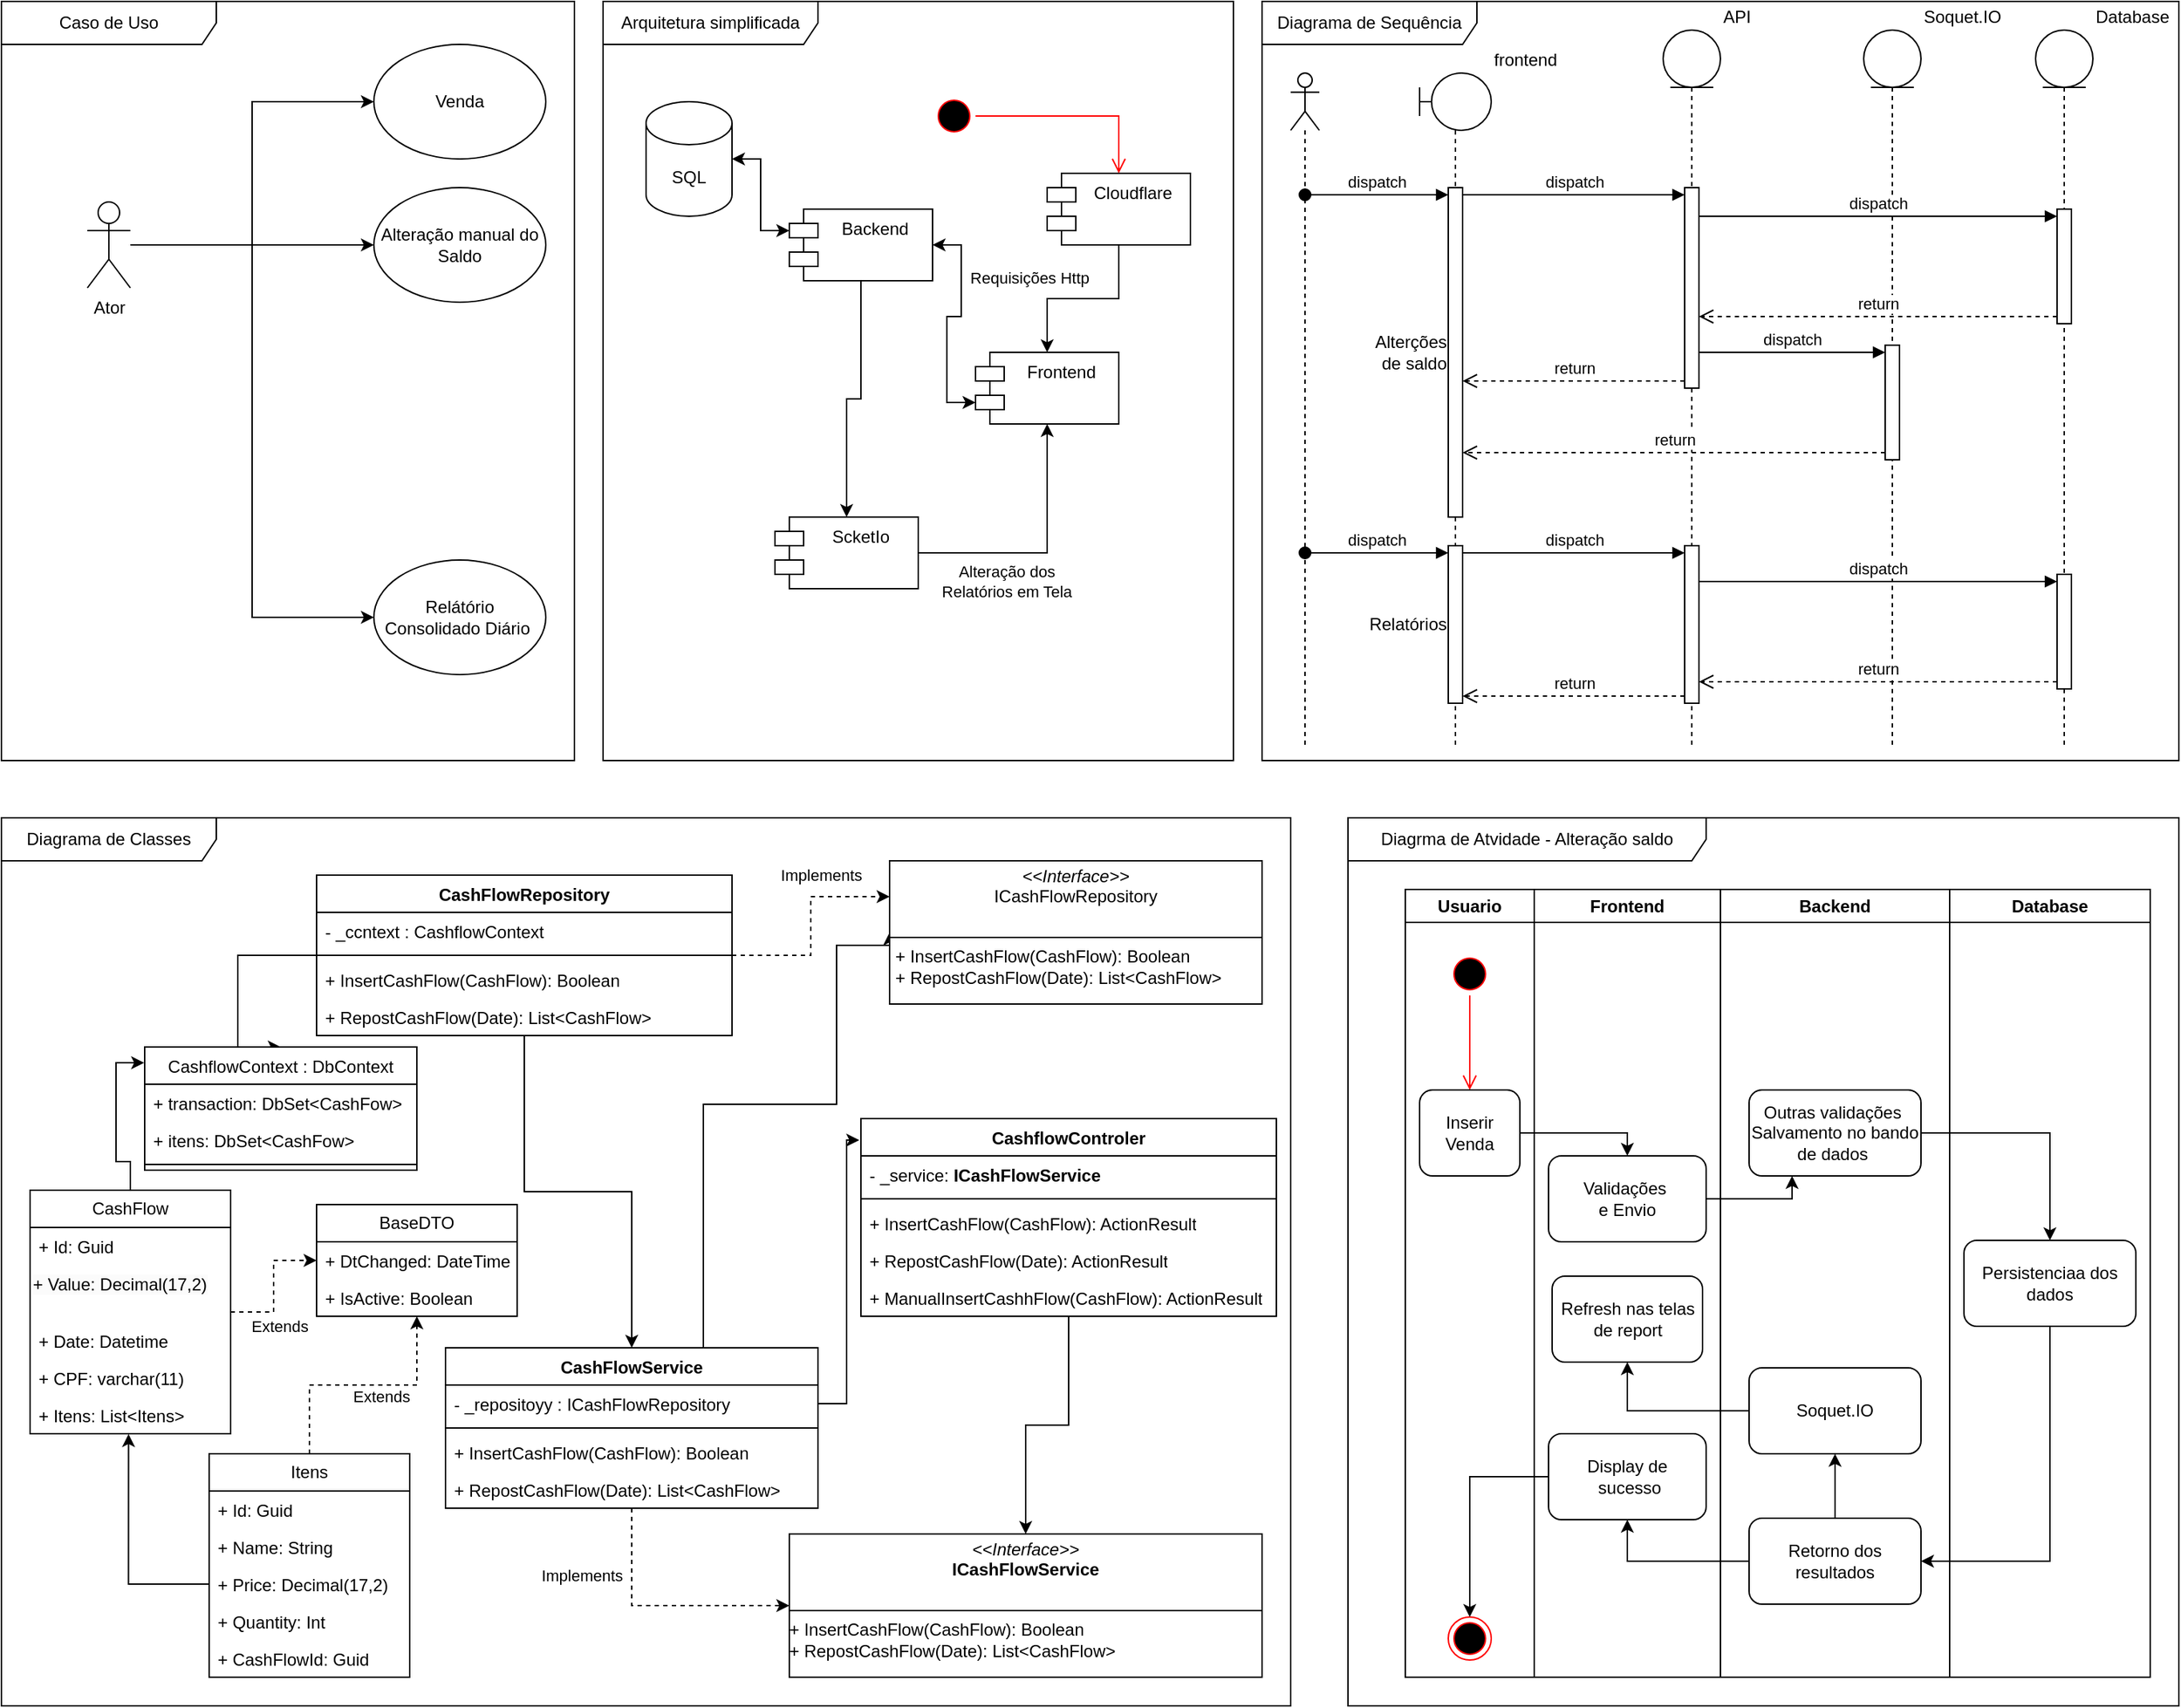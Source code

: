 <mxfile version="24.7.8">
  <diagram name="Page-1" id="I8B5Z14WjMtW6FUeoOw3">
    <mxGraphModel dx="1793" dy="965" grid="1" gridSize="10" guides="1" tooltips="1" connect="1" arrows="1" fold="1" page="1" pageScale="1" pageWidth="850" pageHeight="1100" math="0" shadow="0">
      <root>
        <mxCell id="0" />
        <mxCell id="1" parent="0" />
        <mxCell id="XoVqxzNiHWCVRk3dF-dY-1" value="Caso de Uso" style="shape=umlFrame;whiteSpace=wrap;html=1;pointerEvents=0;width=150;" parent="1" vertex="1">
          <mxGeometry x="40" y="60" width="400" height="530" as="geometry" />
        </mxCell>
        <mxCell id="XoVqxzNiHWCVRk3dF-dY-6" style="edgeStyle=orthogonalEdgeStyle;rounded=0;orthogonalLoop=1;jettySize=auto;html=1;entryX=0;entryY=0.5;entryDx=0;entryDy=0;" parent="1" source="XoVqxzNiHWCVRk3dF-dY-2" target="XoVqxzNiHWCVRk3dF-dY-3" edge="1">
          <mxGeometry relative="1" as="geometry" />
        </mxCell>
        <mxCell id="XoVqxzNiHWCVRk3dF-dY-7" style="edgeStyle=orthogonalEdgeStyle;rounded=0;orthogonalLoop=1;jettySize=auto;html=1;entryX=0;entryY=0.5;entryDx=0;entryDy=0;" parent="1" source="XoVqxzNiHWCVRk3dF-dY-2" target="XoVqxzNiHWCVRk3dF-dY-4" edge="1">
          <mxGeometry relative="1" as="geometry" />
        </mxCell>
        <mxCell id="XoVqxzNiHWCVRk3dF-dY-8" style="edgeStyle=orthogonalEdgeStyle;rounded=0;orthogonalLoop=1;jettySize=auto;html=1;entryX=0;entryY=0.5;entryDx=0;entryDy=0;" parent="1" source="XoVqxzNiHWCVRk3dF-dY-2" target="XoVqxzNiHWCVRk3dF-dY-5" edge="1">
          <mxGeometry relative="1" as="geometry" />
        </mxCell>
        <mxCell id="XoVqxzNiHWCVRk3dF-dY-2" value="Ator&lt;div&gt;&lt;br&gt;&lt;/div&gt;" style="shape=umlActor;verticalLabelPosition=bottom;verticalAlign=top;html=1;" parent="1" vertex="1">
          <mxGeometry x="100" y="200" width="30" height="60" as="geometry" />
        </mxCell>
        <mxCell id="XoVqxzNiHWCVRk3dF-dY-3" value="Venda" style="ellipse;whiteSpace=wrap;html=1;" parent="1" vertex="1">
          <mxGeometry x="300" y="90" width="120" height="80" as="geometry" />
        </mxCell>
        <mxCell id="XoVqxzNiHWCVRk3dF-dY-4" value="Alteração manual do Saldo" style="ellipse;whiteSpace=wrap;html=1;" parent="1" vertex="1">
          <mxGeometry x="300" y="190" width="120" height="80" as="geometry" />
        </mxCell>
        <mxCell id="XoVqxzNiHWCVRk3dF-dY-5" value="Relátório Consolidado Diário&amp;nbsp;" style="ellipse;whiteSpace=wrap;html=1;" parent="1" vertex="1">
          <mxGeometry x="300" y="450" width="120" height="80" as="geometry" />
        </mxCell>
        <mxCell id="XoVqxzNiHWCVRk3dF-dY-9" value="Arquitetura simplificada" style="shape=umlFrame;whiteSpace=wrap;html=1;pointerEvents=0;width=150;" parent="1" vertex="1">
          <mxGeometry x="460" y="60" width="440" height="530" as="geometry" />
        </mxCell>
        <mxCell id="XoVqxzNiHWCVRk3dF-dY-14" style="edgeStyle=orthogonalEdgeStyle;rounded=0;orthogonalLoop=1;jettySize=auto;html=1;entryX=0;entryY=0;entryDx=0;entryDy=15;startArrow=classic;startFill=1;entryPerimeter=0;" parent="1" source="XoVqxzNiHWCVRk3dF-dY-10" target="XoVqxzNiHWCVRk3dF-dY-24" edge="1">
          <mxGeometry relative="1" as="geometry">
            <mxPoint x="690" y="230" as="targetPoint" />
          </mxGeometry>
        </mxCell>
        <mxCell id="XoVqxzNiHWCVRk3dF-dY-10" value="SQL" style="shape=cylinder3;whiteSpace=wrap;html=1;boundedLbl=1;backgroundOutline=1;size=15;" parent="1" vertex="1">
          <mxGeometry x="490" y="130" width="60" height="80" as="geometry" />
        </mxCell>
        <mxCell id="XoVqxzNiHWCVRk3dF-dY-17" style="edgeStyle=orthogonalEdgeStyle;rounded=0;orthogonalLoop=1;jettySize=auto;html=1;entryX=1;entryY=0.5;entryDx=0;entryDy=0;startArrow=classic;startFill=1;exitX=0;exitY=0;exitDx=0;exitDy=35;exitPerimeter=0;" parent="1" source="XoVqxzNiHWCVRk3dF-dY-25" target="XoVqxzNiHWCVRk3dF-dY-24" edge="1">
          <mxGeometry relative="1" as="geometry">
            <mxPoint x="970" y="320" as="sourcePoint" />
            <mxPoint x="810" y="230" as="targetPoint" />
          </mxGeometry>
        </mxCell>
        <mxCell id="XoVqxzNiHWCVRk3dF-dY-18" value="Requisições Http&amp;nbsp;" style="edgeLabel;html=1;align=center;verticalAlign=middle;resizable=0;points=[];" parent="XoVqxzNiHWCVRk3dF-dY-17" vertex="1" connectable="0">
          <mxGeometry x="0.08" y="2" relative="1" as="geometry">
            <mxPoint x="52" y="-25" as="offset" />
          </mxGeometry>
        </mxCell>
        <mxCell id="XoVqxzNiHWCVRk3dF-dY-15" style="edgeStyle=orthogonalEdgeStyle;rounded=0;orthogonalLoop=1;jettySize=auto;html=1;entryX=0.5;entryY=0;entryDx=0;entryDy=0;exitX=0.5;exitY=1;exitDx=0;exitDy=0;" parent="1" source="XoVqxzNiHWCVRk3dF-dY-24" target="XoVqxzNiHWCVRk3dF-dY-22" edge="1">
          <mxGeometry relative="1" as="geometry">
            <mxPoint x="750" y="260" as="sourcePoint" />
            <mxPoint x="750" y="430" as="targetPoint" />
          </mxGeometry>
        </mxCell>
        <mxCell id="XoVqxzNiHWCVRk3dF-dY-16" style="edgeStyle=orthogonalEdgeStyle;rounded=0;orthogonalLoop=1;jettySize=auto;html=1;entryX=0.5;entryY=1;entryDx=0;entryDy=0;exitX=1;exitY=0.5;exitDx=0;exitDy=0;" parent="1" source="XoVqxzNiHWCVRk3dF-dY-22" target="XoVqxzNiHWCVRk3dF-dY-25" edge="1">
          <mxGeometry relative="1" as="geometry">
            <mxPoint x="810" y="460" as="sourcePoint" />
            <mxPoint x="1030" y="350" as="targetPoint" />
          </mxGeometry>
        </mxCell>
        <mxCell id="XoVqxzNiHWCVRk3dF-dY-19" value="Alteração dos&amp;nbsp;&lt;div&gt;Relatórios em Tela&amp;nbsp;&lt;/div&gt;" style="edgeLabel;html=1;align=center;verticalAlign=middle;resizable=0;points=[];" parent="XoVqxzNiHWCVRk3dF-dY-16" vertex="1" connectable="0">
          <mxGeometry x="-0.097" y="-2" relative="1" as="geometry">
            <mxPoint x="-19" y="18" as="offset" />
          </mxGeometry>
        </mxCell>
        <mxCell id="XoVqxzNiHWCVRk3dF-dY-21" value="Diagrama de Classes" style="shape=umlFrame;whiteSpace=wrap;html=1;pointerEvents=0;width=150;" parent="1" vertex="1">
          <mxGeometry x="40" y="630" width="900" height="620" as="geometry" />
        </mxCell>
        <mxCell id="XoVqxzNiHWCVRk3dF-dY-22" value="ScketIo" style="shape=module;align=left;spacingLeft=20;align=center;verticalAlign=top;whiteSpace=wrap;html=1;" parent="1" vertex="1">
          <mxGeometry x="580" y="420" width="100" height="50" as="geometry" />
        </mxCell>
        <mxCell id="XoVqxzNiHWCVRk3dF-dY-24" value="Backend" style="shape=module;align=left;spacingLeft=20;align=center;verticalAlign=top;whiteSpace=wrap;html=1;" parent="1" vertex="1">
          <mxGeometry x="590" y="205" width="100" height="50" as="geometry" />
        </mxCell>
        <mxCell id="XoVqxzNiHWCVRk3dF-dY-25" value="Frontend" style="shape=module;align=left;spacingLeft=20;align=center;verticalAlign=top;whiteSpace=wrap;html=1;" parent="1" vertex="1">
          <mxGeometry x="720" y="305" width="100" height="50" as="geometry" />
        </mxCell>
        <mxCell id="B5Lb7v3GaMCdAjL5lqkr-8" style="edgeStyle=orthogonalEdgeStyle;rounded=0;orthogonalLoop=1;jettySize=auto;html=1;entryX=0;entryY=0.5;entryDx=0;entryDy=0;dashed=1;" edge="1" parent="1" source="XoVqxzNiHWCVRk3dF-dY-26" target="B5Lb7v3GaMCdAjL5lqkr-6">
          <mxGeometry relative="1" as="geometry" />
        </mxCell>
        <mxCell id="B5Lb7v3GaMCdAjL5lqkr-11" value="Extends" style="edgeLabel;html=1;align=center;verticalAlign=middle;resizable=0;points=[];" vertex="1" connectable="0" parent="B5Lb7v3GaMCdAjL5lqkr-8">
          <mxGeometry x="-0.482" y="-2" relative="1" as="geometry">
            <mxPoint x="9" y="8" as="offset" />
          </mxGeometry>
        </mxCell>
        <mxCell id="XoVqxzNiHWCVRk3dF-dY-26" value="CashFlow" style="swimlane;fontStyle=0;childLayout=stackLayout;horizontal=1;startSize=26;fillColor=none;horizontalStack=0;resizeParent=1;resizeParentMax=0;resizeLast=0;collapsible=1;marginBottom=0;whiteSpace=wrap;html=1;" parent="1" vertex="1">
          <mxGeometry x="60" y="890" width="140" height="170" as="geometry" />
        </mxCell>
        <mxCell id="XoVqxzNiHWCVRk3dF-dY-27" value="+ Id: Guid" style="text;strokeColor=none;fillColor=none;align=left;verticalAlign=top;spacingLeft=4;spacingRight=4;overflow=hidden;rotatable=0;points=[[0,0.5],[1,0.5]];portConstraint=eastwest;whiteSpace=wrap;html=1;" parent="XoVqxzNiHWCVRk3dF-dY-26" vertex="1">
          <mxGeometry y="26" width="140" height="26" as="geometry" />
        </mxCell>
        <mxCell id="B5Lb7v3GaMCdAjL5lqkr-1" value="&lt;span style=&quot;color: rgb(0, 0, 0); font-family: Helvetica; font-size: 12px; font-style: normal; font-variant-ligatures: normal; font-variant-caps: normal; font-weight: 400; letter-spacing: normal; orphans: 2; text-align: left; text-indent: 0px; text-transform: none; widows: 2; word-spacing: 0px; -webkit-text-stroke-width: 0px; white-space: normal; background-color: rgb(251, 251, 251); text-decoration-thickness: initial; text-decoration-style: initial; text-decoration-color: initial; display: inline !important; float: none;&quot;&gt;+ Value: Decimal(17,2)&lt;/span&gt;" style="text;whiteSpace=wrap;html=1;" vertex="1" parent="XoVqxzNiHWCVRk3dF-dY-26">
          <mxGeometry y="52" width="140" height="40" as="geometry" />
        </mxCell>
        <mxCell id="XoVqxzNiHWCVRk3dF-dY-28" value="+ Date: Datetime" style="text;strokeColor=none;fillColor=none;align=left;verticalAlign=top;spacingLeft=4;spacingRight=4;overflow=hidden;rotatable=0;points=[[0,0.5],[1,0.5]];portConstraint=eastwest;whiteSpace=wrap;html=1;" parent="XoVqxzNiHWCVRk3dF-dY-26" vertex="1">
          <mxGeometry y="92" width="140" height="26" as="geometry" />
        </mxCell>
        <mxCell id="XoVqxzNiHWCVRk3dF-dY-29" value="+ CPF: varchar(11)" style="text;strokeColor=none;fillColor=none;align=left;verticalAlign=top;spacingLeft=4;spacingRight=4;overflow=hidden;rotatable=0;points=[[0,0.5],[1,0.5]];portConstraint=eastwest;whiteSpace=wrap;html=1;" parent="XoVqxzNiHWCVRk3dF-dY-26" vertex="1">
          <mxGeometry y="118" width="140" height="26" as="geometry" />
        </mxCell>
        <mxCell id="XoVqxzNiHWCVRk3dF-dY-76" value="+ Itens: List&amp;lt;Itens&amp;gt;" style="text;strokeColor=none;fillColor=none;align=left;verticalAlign=top;spacingLeft=4;spacingRight=4;overflow=hidden;rotatable=0;points=[[0,0.5],[1,0.5]];portConstraint=eastwest;whiteSpace=wrap;html=1;" parent="XoVqxzNiHWCVRk3dF-dY-26" vertex="1">
          <mxGeometry y="144" width="140" height="26" as="geometry" />
        </mxCell>
        <mxCell id="XoVqxzNiHWCVRk3dF-dY-58" style="edgeStyle=orthogonalEdgeStyle;rounded=0;orthogonalLoop=1;jettySize=auto;html=1;entryX=0;entryY=0.5;entryDx=0;entryDy=0;dashed=1;" parent="1" source="XoVqxzNiHWCVRk3dF-dY-30" target="XoVqxzNiHWCVRk3dF-dY-55" edge="1">
          <mxGeometry relative="1" as="geometry" />
        </mxCell>
        <mxCell id="XoVqxzNiHWCVRk3dF-dY-64" value="Implements" style="edgeLabel;html=1;align=center;verticalAlign=middle;resizable=0;points=[];" parent="XoVqxzNiHWCVRk3dF-dY-58" vertex="1" connectable="0">
          <mxGeometry x="-0.333" y="-1" relative="1" as="geometry">
            <mxPoint x="-34" y="-13" as="offset" />
          </mxGeometry>
        </mxCell>
        <mxCell id="XoVqxzNiHWCVRk3dF-dY-30" value="CashFlowService" style="swimlane;fontStyle=1;align=center;verticalAlign=top;childLayout=stackLayout;horizontal=1;startSize=26;horizontalStack=0;resizeParent=1;resizeParentMax=0;resizeLast=0;collapsible=1;marginBottom=0;whiteSpace=wrap;html=1;" parent="1" vertex="1">
          <mxGeometry x="350" y="1000" width="260" height="112" as="geometry" />
        </mxCell>
        <mxCell id="XoVqxzNiHWCVRk3dF-dY-31" value="- _repositoyy : ICashFlowRepository" style="text;strokeColor=none;fillColor=none;align=left;verticalAlign=top;spacingLeft=4;spacingRight=4;overflow=hidden;rotatable=0;points=[[0,0.5],[1,0.5]];portConstraint=eastwest;whiteSpace=wrap;html=1;" parent="XoVqxzNiHWCVRk3dF-dY-30" vertex="1">
          <mxGeometry y="26" width="260" height="26" as="geometry" />
        </mxCell>
        <mxCell id="XoVqxzNiHWCVRk3dF-dY-32" value="" style="line;strokeWidth=1;fillColor=none;align=left;verticalAlign=middle;spacingTop=-1;spacingLeft=3;spacingRight=3;rotatable=0;labelPosition=right;points=[];portConstraint=eastwest;strokeColor=inherit;" parent="XoVqxzNiHWCVRk3dF-dY-30" vertex="1">
          <mxGeometry y="52" width="260" height="8" as="geometry" />
        </mxCell>
        <mxCell id="XoVqxzNiHWCVRk3dF-dY-41" value="+ InsertCashFlow(CashFlow): Boolean&lt;div&gt;&lt;br&gt;&lt;/div&gt;" style="text;strokeColor=none;fillColor=none;align=left;verticalAlign=top;spacingLeft=4;spacingRight=4;overflow=hidden;rotatable=0;points=[[0,0.5],[1,0.5]];portConstraint=eastwest;whiteSpace=wrap;html=1;" parent="XoVqxzNiHWCVRk3dF-dY-30" vertex="1">
          <mxGeometry y="60" width="260" height="26" as="geometry" />
        </mxCell>
        <mxCell id="XoVqxzNiHWCVRk3dF-dY-42" value="+ RepostCashFlow(Date): List&amp;lt;CashFlow&amp;gt;&lt;div&gt;&lt;br&gt;&lt;/div&gt;" style="text;strokeColor=none;fillColor=none;align=left;verticalAlign=top;spacingLeft=4;spacingRight=4;overflow=hidden;rotatable=0;points=[[0,0.5],[1,0.5]];portConstraint=eastwest;whiteSpace=wrap;html=1;" parent="XoVqxzNiHWCVRk3dF-dY-30" vertex="1">
          <mxGeometry y="86" width="260" height="26" as="geometry" />
        </mxCell>
        <mxCell id="XoVqxzNiHWCVRk3dF-dY-59" style="edgeStyle=orthogonalEdgeStyle;rounded=0;orthogonalLoop=1;jettySize=auto;html=1;entryX=0.5;entryY=0;entryDx=0;entryDy=0;" parent="1" source="XoVqxzNiHWCVRk3dF-dY-34" target="XoVqxzNiHWCVRk3dF-dY-55" edge="1">
          <mxGeometry relative="1" as="geometry" />
        </mxCell>
        <mxCell id="XoVqxzNiHWCVRk3dF-dY-34" value="CashflowControler" style="swimlane;fontStyle=1;align=center;verticalAlign=top;childLayout=stackLayout;horizontal=1;startSize=26;horizontalStack=0;resizeParent=1;resizeParentMax=0;resizeLast=0;collapsible=1;marginBottom=0;whiteSpace=wrap;html=1;" parent="1" vertex="1">
          <mxGeometry x="640" y="840" width="290" height="138" as="geometry" />
        </mxCell>
        <mxCell id="XoVqxzNiHWCVRk3dF-dY-35" value="- _service:&amp;nbsp;&lt;b style=&quot;text-align: center;&quot;&gt;ICashFlowService&lt;/b&gt;" style="text;strokeColor=none;fillColor=none;align=left;verticalAlign=top;spacingLeft=4;spacingRight=4;overflow=hidden;rotatable=0;points=[[0,0.5],[1,0.5]];portConstraint=eastwest;whiteSpace=wrap;html=1;" parent="XoVqxzNiHWCVRk3dF-dY-34" vertex="1">
          <mxGeometry y="26" width="290" height="26" as="geometry" />
        </mxCell>
        <mxCell id="XoVqxzNiHWCVRk3dF-dY-36" value="" style="line;strokeWidth=1;fillColor=none;align=left;verticalAlign=middle;spacingTop=-1;spacingLeft=3;spacingRight=3;rotatable=0;labelPosition=right;points=[];portConstraint=eastwest;strokeColor=inherit;" parent="XoVqxzNiHWCVRk3dF-dY-34" vertex="1">
          <mxGeometry y="52" width="290" height="8" as="geometry" />
        </mxCell>
        <mxCell id="XoVqxzNiHWCVRk3dF-dY-39" value="+ InsertCashFlow(CashFlow): ActionResult&lt;div&gt;&lt;br&gt;&lt;/div&gt;" style="text;strokeColor=none;fillColor=none;align=left;verticalAlign=top;spacingLeft=4;spacingRight=4;overflow=hidden;rotatable=0;points=[[0,0.5],[1,0.5]];portConstraint=eastwest;whiteSpace=wrap;html=1;" parent="XoVqxzNiHWCVRk3dF-dY-34" vertex="1">
          <mxGeometry y="60" width="290" height="26" as="geometry" />
        </mxCell>
        <mxCell id="XoVqxzNiHWCVRk3dF-dY-37" value="+ RepostCashFlow(Date): ActionResult&lt;div&gt;&lt;br&gt;&lt;/div&gt;" style="text;strokeColor=none;fillColor=none;align=left;verticalAlign=top;spacingLeft=4;spacingRight=4;overflow=hidden;rotatable=0;points=[[0,0.5],[1,0.5]];portConstraint=eastwest;whiteSpace=wrap;html=1;" parent="XoVqxzNiHWCVRk3dF-dY-34" vertex="1">
          <mxGeometry y="86" width="290" height="26" as="geometry" />
        </mxCell>
        <mxCell id="XoVqxzNiHWCVRk3dF-dY-40" value="+ ManualInsertCashhFlow(CashFlow): ActionResult&lt;div&gt;&lt;br&gt;&lt;/div&gt;" style="text;strokeColor=none;fillColor=none;align=left;verticalAlign=top;spacingLeft=4;spacingRight=4;overflow=hidden;rotatable=0;points=[[0,0.5],[1,0.5]];portConstraint=eastwest;whiteSpace=wrap;html=1;" parent="XoVqxzNiHWCVRk3dF-dY-34" vertex="1">
          <mxGeometry y="112" width="290" height="26" as="geometry" />
        </mxCell>
        <mxCell id="XoVqxzNiHWCVRk3dF-dY-62" style="edgeStyle=orthogonalEdgeStyle;rounded=0;orthogonalLoop=1;jettySize=auto;html=1;entryX=0.5;entryY=0;entryDx=0;entryDy=0;" parent="1" source="XoVqxzNiHWCVRk3dF-dY-48" target="XoVqxzNiHWCVRk3dF-dY-30" edge="1">
          <mxGeometry relative="1" as="geometry" />
        </mxCell>
        <mxCell id="XoVqxzNiHWCVRk3dF-dY-63" style="edgeStyle=orthogonalEdgeStyle;rounded=0;orthogonalLoop=1;jettySize=auto;html=1;entryX=0;entryY=0.25;entryDx=0;entryDy=0;dashed=1;" parent="1" source="XoVqxzNiHWCVRk3dF-dY-48" target="XoVqxzNiHWCVRk3dF-dY-54" edge="1">
          <mxGeometry relative="1" as="geometry" />
        </mxCell>
        <mxCell id="XoVqxzNiHWCVRk3dF-dY-65" value="Implements" style="edgeLabel;html=1;align=center;verticalAlign=middle;resizable=0;points=[];" parent="XoVqxzNiHWCVRk3dF-dY-63" vertex="1" connectable="0">
          <mxGeometry x="-0.555" y="-2" relative="1" as="geometry">
            <mxPoint x="28" y="-58" as="offset" />
          </mxGeometry>
        </mxCell>
        <mxCell id="XoVqxzNiHWCVRk3dF-dY-71" style="edgeStyle=orthogonalEdgeStyle;rounded=0;orthogonalLoop=1;jettySize=auto;html=1;entryX=0.5;entryY=0;entryDx=0;entryDy=0;" parent="1" source="XoVqxzNiHWCVRk3dF-dY-48" target="XoVqxzNiHWCVRk3dF-dY-66" edge="1">
          <mxGeometry relative="1" as="geometry">
            <Array as="points">
              <mxPoint x="205" y="726" />
            </Array>
          </mxGeometry>
        </mxCell>
        <mxCell id="XoVqxzNiHWCVRk3dF-dY-48" value="&lt;b&gt;CashFlowRepository&lt;/b&gt;" style="swimlane;fontStyle=1;align=center;verticalAlign=top;childLayout=stackLayout;horizontal=1;startSize=26;horizontalStack=0;resizeParent=1;resizeParentMax=0;resizeLast=0;collapsible=1;marginBottom=0;whiteSpace=wrap;html=1;" parent="1" vertex="1">
          <mxGeometry x="260" y="670" width="290" height="112" as="geometry" />
        </mxCell>
        <mxCell id="XoVqxzNiHWCVRk3dF-dY-49" value="- _ccntext : CashflowContext" style="text;strokeColor=none;fillColor=none;align=left;verticalAlign=top;spacingLeft=4;spacingRight=4;overflow=hidden;rotatable=0;points=[[0,0.5],[1,0.5]];portConstraint=eastwest;whiteSpace=wrap;html=1;" parent="XoVqxzNiHWCVRk3dF-dY-48" vertex="1">
          <mxGeometry y="26" width="290" height="26" as="geometry" />
        </mxCell>
        <mxCell id="XoVqxzNiHWCVRk3dF-dY-50" value="" style="line;strokeWidth=1;fillColor=none;align=left;verticalAlign=middle;spacingTop=-1;spacingLeft=3;spacingRight=3;rotatable=0;labelPosition=right;points=[];portConstraint=eastwest;strokeColor=inherit;" parent="XoVqxzNiHWCVRk3dF-dY-48" vertex="1">
          <mxGeometry y="52" width="290" height="8" as="geometry" />
        </mxCell>
        <mxCell id="XoVqxzNiHWCVRk3dF-dY-47" value="+ InsertCashFlow(CashFlow): Boolean&lt;div&gt;&lt;br&gt;&lt;/div&gt;" style="text;strokeColor=none;fillColor=none;align=left;verticalAlign=top;spacingLeft=4;spacingRight=4;overflow=hidden;rotatable=0;points=[[0,0.5],[1,0.5]];portConstraint=eastwest;whiteSpace=wrap;html=1;" parent="XoVqxzNiHWCVRk3dF-dY-48" vertex="1">
          <mxGeometry y="60" width="290" height="26" as="geometry" />
        </mxCell>
        <mxCell id="XoVqxzNiHWCVRk3dF-dY-52" value="+ RepostCashFlow(Date): List&amp;lt;CashFlow&amp;gt;&lt;div&gt;&lt;br&gt;&lt;/div&gt;" style="text;strokeColor=none;fillColor=none;align=left;verticalAlign=top;spacingLeft=4;spacingRight=4;overflow=hidden;rotatable=0;points=[[0,0.5],[1,0.5]];portConstraint=eastwest;whiteSpace=wrap;html=1;" parent="XoVqxzNiHWCVRk3dF-dY-48" vertex="1">
          <mxGeometry y="86" width="290" height="26" as="geometry" />
        </mxCell>
        <mxCell id="XoVqxzNiHWCVRk3dF-dY-53" style="edgeStyle=orthogonalEdgeStyle;rounded=0;orthogonalLoop=1;jettySize=auto;html=1;entryX=0;entryY=0.5;entryDx=0;entryDy=0;" parent="1" source="XoVqxzNiHWCVRk3dF-dY-30" target="XoVqxzNiHWCVRk3dF-dY-54" edge="1">
          <mxGeometry relative="1" as="geometry">
            <Array as="points">
              <mxPoint x="530" y="830" />
              <mxPoint x="623" y="830" />
              <mxPoint x="623" y="719" />
            </Array>
          </mxGeometry>
        </mxCell>
        <mxCell id="XoVqxzNiHWCVRk3dF-dY-54" value="&lt;p style=&quot;margin:0px;margin-top:4px;text-align:center;&quot;&gt;&lt;i&gt;&amp;lt;&amp;lt;Interface&amp;gt;&amp;gt;&lt;/i&gt;&lt;br&gt;&lt;span style=&quot;text-align: left;&quot;&gt;ICashFlowRepository&lt;/span&gt;&lt;br&gt;&lt;/p&gt;&lt;p style=&quot;margin:0px;margin-left:4px;&quot;&gt;&lt;br&gt;&lt;/p&gt;&lt;hr size=&quot;1&quot; style=&quot;border-style:solid;&quot;&gt;&lt;p style=&quot;margin:0px;margin-left:4px;&quot;&gt;+ InsertCashFlow(CashFlow): Boolean&lt;/p&gt;&lt;p style=&quot;margin:0px;margin-left:4px;&quot;&gt;+ RepostCashFlow(Date): List&amp;lt;CashFlow&amp;gt;&lt;/p&gt;" style="verticalAlign=top;align=left;overflow=fill;html=1;whiteSpace=wrap;" parent="1" vertex="1">
          <mxGeometry x="660" y="660" width="260" height="100" as="geometry" />
        </mxCell>
        <mxCell id="XoVqxzNiHWCVRk3dF-dY-55" value="&lt;p style=&quot;margin:0px;margin-top:4px;text-align:center;&quot;&gt;&lt;i&gt;&amp;lt;&amp;lt;Interface&amp;gt;&amp;gt;&lt;/i&gt;&lt;br&gt;&lt;b&gt;ICashFlowService&lt;/b&gt;&lt;/p&gt;&lt;p style=&quot;margin:0px;margin-left:4px;&quot;&gt;&lt;br&gt;&lt;/p&gt;&lt;hr size=&quot;1&quot; style=&quot;border-style:solid;&quot;&gt;+ InsertCashFlow(CashFlow): Boolean&lt;div&gt;+ RepostCashFlow(Date): List&amp;lt;CashFlow&amp;gt;&lt;/div&gt;" style="verticalAlign=top;align=left;overflow=fill;html=1;whiteSpace=wrap;" parent="1" vertex="1">
          <mxGeometry x="590" y="1130" width="330" height="100" as="geometry" />
        </mxCell>
        <mxCell id="XoVqxzNiHWCVRk3dF-dY-60" style="edgeStyle=orthogonalEdgeStyle;rounded=0;orthogonalLoop=1;jettySize=auto;html=1;entryX=-0.004;entryY=0.109;entryDx=0;entryDy=0;entryPerimeter=0;" parent="1" source="XoVqxzNiHWCVRk3dF-dY-31" target="XoVqxzNiHWCVRk3dF-dY-34" edge="1">
          <mxGeometry relative="1" as="geometry">
            <Array as="points">
              <mxPoint x="630" y="1039" />
              <mxPoint x="630" y="855" />
            </Array>
          </mxGeometry>
        </mxCell>
        <mxCell id="XoVqxzNiHWCVRk3dF-dY-66" value="&lt;span style=&quot;font-weight: 400; text-align: left;&quot;&gt;CashflowContext : DbContext&lt;/span&gt;" style="swimlane;fontStyle=1;align=center;verticalAlign=top;childLayout=stackLayout;horizontal=1;startSize=26;horizontalStack=0;resizeParent=1;resizeParentMax=0;resizeLast=0;collapsible=1;marginBottom=0;whiteSpace=wrap;html=1;" parent="1" vertex="1">
          <mxGeometry x="140" y="790" width="190" height="86" as="geometry" />
        </mxCell>
        <mxCell id="XoVqxzNiHWCVRk3dF-dY-67" value="+ transaction: DbSet&amp;lt;CashFow&amp;gt;" style="text;strokeColor=none;fillColor=none;align=left;verticalAlign=top;spacingLeft=4;spacingRight=4;overflow=hidden;rotatable=0;points=[[0,0.5],[1,0.5]];portConstraint=eastwest;whiteSpace=wrap;html=1;" parent="XoVqxzNiHWCVRk3dF-dY-66" vertex="1">
          <mxGeometry y="26" width="190" height="26" as="geometry" />
        </mxCell>
        <mxCell id="B5Lb7v3GaMCdAjL5lqkr-12" value="+ itens: DbSet&amp;lt;CashFow&amp;gt;" style="text;strokeColor=none;fillColor=none;align=left;verticalAlign=top;spacingLeft=4;spacingRight=4;overflow=hidden;rotatable=0;points=[[0,0.5],[1,0.5]];portConstraint=eastwest;whiteSpace=wrap;html=1;" vertex="1" parent="XoVqxzNiHWCVRk3dF-dY-66">
          <mxGeometry y="52" width="190" height="26" as="geometry" />
        </mxCell>
        <mxCell id="XoVqxzNiHWCVRk3dF-dY-68" value="" style="line;strokeWidth=1;fillColor=none;align=left;verticalAlign=middle;spacingTop=-1;spacingLeft=3;spacingRight=3;rotatable=0;labelPosition=right;points=[];portConstraint=eastwest;strokeColor=inherit;" parent="XoVqxzNiHWCVRk3dF-dY-66" vertex="1">
          <mxGeometry y="78" width="190" height="8" as="geometry" />
        </mxCell>
        <mxCell id="XoVqxzNiHWCVRk3dF-dY-70" style="edgeStyle=orthogonalEdgeStyle;rounded=0;orthogonalLoop=1;jettySize=auto;html=1;entryX=-0.002;entryY=0.128;entryDx=0;entryDy=0;entryPerimeter=0;" parent="1" source="XoVqxzNiHWCVRk3dF-dY-26" target="XoVqxzNiHWCVRk3dF-dY-66" edge="1">
          <mxGeometry relative="1" as="geometry" />
        </mxCell>
        <mxCell id="B5Lb7v3GaMCdAjL5lqkr-9" style="edgeStyle=orthogonalEdgeStyle;rounded=0;orthogonalLoop=1;jettySize=auto;html=1;dashed=1;" edge="1" parent="1" source="XoVqxzNiHWCVRk3dF-dY-72" target="B5Lb7v3GaMCdAjL5lqkr-4">
          <mxGeometry relative="1" as="geometry" />
        </mxCell>
        <mxCell id="B5Lb7v3GaMCdAjL5lqkr-10" value="Extends" style="edgeLabel;html=1;align=center;verticalAlign=middle;resizable=0;points=[];" vertex="1" connectable="0" parent="B5Lb7v3GaMCdAjL5lqkr-9">
          <mxGeometry x="-0.008" relative="1" as="geometry">
            <mxPoint x="13" y="8" as="offset" />
          </mxGeometry>
        </mxCell>
        <mxCell id="XoVqxzNiHWCVRk3dF-dY-72" value="Itens" style="swimlane;fontStyle=0;childLayout=stackLayout;horizontal=1;startSize=26;fillColor=none;horizontalStack=0;resizeParent=1;resizeParentMax=0;resizeLast=0;collapsible=1;marginBottom=0;whiteSpace=wrap;html=1;" parent="1" vertex="1">
          <mxGeometry x="185" y="1074" width="140" height="156" as="geometry" />
        </mxCell>
        <mxCell id="B5Lb7v3GaMCdAjL5lqkr-2" value="+ Id: Guid" style="text;strokeColor=none;fillColor=none;align=left;verticalAlign=top;spacingLeft=4;spacingRight=4;overflow=hidden;rotatable=0;points=[[0,0.5],[1,0.5]];portConstraint=eastwest;whiteSpace=wrap;html=1;" vertex="1" parent="XoVqxzNiHWCVRk3dF-dY-72">
          <mxGeometry y="26" width="140" height="26" as="geometry" />
        </mxCell>
        <mxCell id="XoVqxzNiHWCVRk3dF-dY-73" value="+ Name: String" style="text;strokeColor=none;fillColor=none;align=left;verticalAlign=top;spacingLeft=4;spacingRight=4;overflow=hidden;rotatable=0;points=[[0,0.5],[1,0.5]];portConstraint=eastwest;whiteSpace=wrap;html=1;" parent="XoVqxzNiHWCVRk3dF-dY-72" vertex="1">
          <mxGeometry y="52" width="140" height="26" as="geometry" />
        </mxCell>
        <mxCell id="XoVqxzNiHWCVRk3dF-dY-74" value="+ Price: Decimal(17,2)" style="text;strokeColor=none;fillColor=none;align=left;verticalAlign=top;spacingLeft=4;spacingRight=4;overflow=hidden;rotatable=0;points=[[0,0.5],[1,0.5]];portConstraint=eastwest;whiteSpace=wrap;html=1;" parent="XoVqxzNiHWCVRk3dF-dY-72" vertex="1">
          <mxGeometry y="78" width="140" height="26" as="geometry" />
        </mxCell>
        <mxCell id="XoVqxzNiHWCVRk3dF-dY-75" value="+ Quantity: Int" style="text;strokeColor=none;fillColor=none;align=left;verticalAlign=top;spacingLeft=4;spacingRight=4;overflow=hidden;rotatable=0;points=[[0,0.5],[1,0.5]];portConstraint=eastwest;whiteSpace=wrap;html=1;" parent="XoVqxzNiHWCVRk3dF-dY-72" vertex="1">
          <mxGeometry y="104" width="140" height="26" as="geometry" />
        </mxCell>
        <mxCell id="B5Lb7v3GaMCdAjL5lqkr-3" value="+ CashFlowId: Guid" style="text;strokeColor=none;fillColor=none;align=left;verticalAlign=top;spacingLeft=4;spacingRight=4;overflow=hidden;rotatable=0;points=[[0,0.5],[1,0.5]];portConstraint=eastwest;whiteSpace=wrap;html=1;" vertex="1" parent="XoVqxzNiHWCVRk3dF-dY-72">
          <mxGeometry y="130" width="140" height="26" as="geometry" />
        </mxCell>
        <mxCell id="XoVqxzNiHWCVRk3dF-dY-77" style="edgeStyle=orthogonalEdgeStyle;rounded=0;orthogonalLoop=1;jettySize=auto;html=1;entryX=0.491;entryY=1.009;entryDx=0;entryDy=0;entryPerimeter=0;" parent="1" source="XoVqxzNiHWCVRk3dF-dY-74" target="XoVqxzNiHWCVRk3dF-dY-76" edge="1">
          <mxGeometry relative="1" as="geometry" />
        </mxCell>
        <mxCell id="XoVqxzNiHWCVRk3dF-dY-79" style="edgeStyle=orthogonalEdgeStyle;rounded=0;orthogonalLoop=1;jettySize=auto;html=1;" parent="1" source="XoVqxzNiHWCVRk3dF-dY-78" target="XoVqxzNiHWCVRk3dF-dY-25" edge="1">
          <mxGeometry relative="1" as="geometry" />
        </mxCell>
        <mxCell id="XoVqxzNiHWCVRk3dF-dY-78" value="Cloudflare" style="shape=module;align=left;spacingLeft=20;align=center;verticalAlign=top;whiteSpace=wrap;html=1;" parent="1" vertex="1">
          <mxGeometry x="770" y="180" width="100" height="50" as="geometry" />
        </mxCell>
        <mxCell id="XoVqxzNiHWCVRk3dF-dY-80" value="" style="ellipse;html=1;shape=startState;fillColor=#000000;strokeColor=#ff0000;" parent="1" vertex="1">
          <mxGeometry x="690" y="125" width="30" height="30" as="geometry" />
        </mxCell>
        <mxCell id="XoVqxzNiHWCVRk3dF-dY-81" value="" style="edgeStyle=orthogonalEdgeStyle;html=1;verticalAlign=bottom;endArrow=open;endSize=8;strokeColor=#ff0000;rounded=0;entryX=0.5;entryY=0;entryDx=0;entryDy=0;" parent="1" source="XoVqxzNiHWCVRk3dF-dY-80" target="XoVqxzNiHWCVRk3dF-dY-78" edge="1">
          <mxGeometry relative="1" as="geometry">
            <mxPoint x="1065" y="150" as="targetPoint" />
          </mxGeometry>
        </mxCell>
        <mxCell id="XoVqxzNiHWCVRk3dF-dY-82" value="Diagrama de Sequência" style="shape=umlFrame;whiteSpace=wrap;html=1;pointerEvents=0;width=150;" parent="1" vertex="1">
          <mxGeometry x="920" y="60" width="640" height="530" as="geometry" />
        </mxCell>
        <mxCell id="XoVqxzNiHWCVRk3dF-dY-83" value="" style="shape=umlLifeline;perimeter=lifelinePerimeter;whiteSpace=wrap;html=1;container=1;dropTarget=0;collapsible=0;recursiveResize=0;outlineConnect=0;portConstraint=eastwest;newEdgeStyle={&quot;curved&quot;:0,&quot;rounded&quot;:0};participant=umlActor;" parent="1" vertex="1">
          <mxGeometry x="940" y="110" width="20" height="470" as="geometry" />
        </mxCell>
        <mxCell id="XoVqxzNiHWCVRk3dF-dY-84" value="frontend" style="shape=umlLifeline;perimeter=lifelinePerimeter;whiteSpace=wrap;html=1;container=1;dropTarget=0;collapsible=0;recursiveResize=0;outlineConnect=0;portConstraint=eastwest;newEdgeStyle={&quot;curved&quot;:0,&quot;rounded&quot;:0};participant=umlBoundary;labelPosition=right;verticalLabelPosition=top;align=left;verticalAlign=bottom;" parent="1" vertex="1">
          <mxGeometry x="1030" y="110" width="50" height="470" as="geometry" />
        </mxCell>
        <mxCell id="XoVqxzNiHWCVRk3dF-dY-85" value="Alterções&lt;div&gt;&amp;nbsp;de saldo&lt;/div&gt;" style="html=1;points=[[0,0,0,0,5],[0,1,0,0,-5],[1,0,0,0,5],[1,1,0,0,-5]];perimeter=orthogonalPerimeter;outlineConnect=0;targetShapes=umlLifeline;portConstraint=eastwest;newEdgeStyle={&quot;curved&quot;:0,&quot;rounded&quot;:0};labelPosition=left;verticalLabelPosition=middle;align=right;verticalAlign=middle;" parent="XoVqxzNiHWCVRk3dF-dY-84" vertex="1">
          <mxGeometry x="20" y="80" width="10" height="230" as="geometry" />
        </mxCell>
        <mxCell id="XoVqxzNiHWCVRk3dF-dY-99" value="Relatórios" style="html=1;points=[[0,0,0,0,5],[0,1,0,0,-5],[1,0,0,0,5],[1,1,0,0,-5]];perimeter=orthogonalPerimeter;outlineConnect=0;targetShapes=umlLifeline;portConstraint=eastwest;newEdgeStyle={&quot;curved&quot;:0,&quot;rounded&quot;:0};labelPosition=left;verticalLabelPosition=middle;align=right;verticalAlign=middle;" parent="XoVqxzNiHWCVRk3dF-dY-84" vertex="1">
          <mxGeometry x="20" y="330" width="10" height="110" as="geometry" />
        </mxCell>
        <mxCell id="XoVqxzNiHWCVRk3dF-dY-86" value="dispatch" style="html=1;verticalAlign=bottom;startArrow=oval;endArrow=block;startSize=8;curved=0;rounded=0;entryX=0;entryY=0;entryDx=0;entryDy=5;" parent="1" source="XoVqxzNiHWCVRk3dF-dY-83" target="XoVqxzNiHWCVRk3dF-dY-85" edge="1">
          <mxGeometry relative="1" as="geometry">
            <mxPoint x="1080" y="175" as="sourcePoint" />
          </mxGeometry>
        </mxCell>
        <mxCell id="XoVqxzNiHWCVRk3dF-dY-87" value="API" style="shape=umlLifeline;perimeter=lifelinePerimeter;whiteSpace=wrap;html=1;container=1;dropTarget=0;collapsible=0;recursiveResize=0;outlineConnect=0;portConstraint=eastwest;newEdgeStyle={&quot;curved&quot;:0,&quot;rounded&quot;:0};participant=umlEntity;labelPosition=right;verticalLabelPosition=top;align=left;verticalAlign=bottom;" parent="1" vertex="1">
          <mxGeometry x="1200" y="80" width="40" height="500" as="geometry" />
        </mxCell>
        <mxCell id="XoVqxzNiHWCVRk3dF-dY-88" value="" style="html=1;points=[[0,0,0,0,5],[0,1,0,0,-5],[1,0,0,0,5],[1,1,0,0,-5]];perimeter=orthogonalPerimeter;outlineConnect=0;targetShapes=umlLifeline;portConstraint=eastwest;newEdgeStyle={&quot;curved&quot;:0,&quot;rounded&quot;:0};" parent="XoVqxzNiHWCVRk3dF-dY-87" vertex="1">
          <mxGeometry x="15" y="110" width="10" height="140" as="geometry" />
        </mxCell>
        <mxCell id="XoVqxzNiHWCVRk3dF-dY-101" value="" style="html=1;points=[[0,0,0,0,5],[0,1,0,0,-5],[1,0,0,0,5],[1,1,0,0,-5]];perimeter=orthogonalPerimeter;outlineConnect=0;targetShapes=umlLifeline;portConstraint=eastwest;newEdgeStyle={&quot;curved&quot;:0,&quot;rounded&quot;:0};" parent="XoVqxzNiHWCVRk3dF-dY-87" vertex="1">
          <mxGeometry x="15" y="360" width="10" height="110" as="geometry" />
        </mxCell>
        <mxCell id="XoVqxzNiHWCVRk3dF-dY-90" value="return" style="html=1;verticalAlign=bottom;endArrow=open;dashed=1;endSize=8;curved=0;rounded=0;exitX=0;exitY=1;exitDx=0;exitDy=-5;" parent="1" source="XoVqxzNiHWCVRk3dF-dY-88" target="XoVqxzNiHWCVRk3dF-dY-85" edge="1">
          <mxGeometry relative="1" as="geometry">
            <mxPoint x="1215" y="265" as="targetPoint" />
          </mxGeometry>
        </mxCell>
        <mxCell id="XoVqxzNiHWCVRk3dF-dY-89" value="dispatch" style="html=1;verticalAlign=bottom;endArrow=block;curved=0;rounded=0;entryX=0;entryY=0;entryDx=0;entryDy=5;" parent="1" source="XoVqxzNiHWCVRk3dF-dY-85" target="XoVqxzNiHWCVRk3dF-dY-88" edge="1">
          <mxGeometry relative="1" as="geometry">
            <mxPoint x="1215" y="195" as="sourcePoint" />
          </mxGeometry>
        </mxCell>
        <mxCell id="XoVqxzNiHWCVRk3dF-dY-91" value="Soquet.IO" style="shape=umlLifeline;perimeter=lifelinePerimeter;whiteSpace=wrap;html=1;container=1;dropTarget=0;collapsible=0;recursiveResize=0;outlineConnect=0;portConstraint=eastwest;newEdgeStyle={&quot;curved&quot;:0,&quot;rounded&quot;:0};participant=umlEntity;labelPosition=right;verticalLabelPosition=top;align=left;verticalAlign=bottom;" parent="1" vertex="1">
          <mxGeometry x="1340" y="80" width="40" height="500" as="geometry" />
        </mxCell>
        <mxCell id="XoVqxzNiHWCVRk3dF-dY-92" value="" style="html=1;points=[[0,0,0,0,5],[0,1,0,0,-5],[1,0,0,0,5],[1,1,0,0,-5]];perimeter=orthogonalPerimeter;outlineConnect=0;targetShapes=umlLifeline;portConstraint=eastwest;newEdgeStyle={&quot;curved&quot;:0,&quot;rounded&quot;:0};" parent="XoVqxzNiHWCVRk3dF-dY-91" vertex="1">
          <mxGeometry x="15" y="220" width="10" height="80" as="geometry" />
        </mxCell>
        <mxCell id="XoVqxzNiHWCVRk3dF-dY-93" value="dispatch" style="html=1;verticalAlign=bottom;endArrow=block;curved=0;rounded=0;entryX=0;entryY=0;entryDx=0;entryDy=5;" parent="1" source="XoVqxzNiHWCVRk3dF-dY-88" target="XoVqxzNiHWCVRk3dF-dY-92" edge="1">
          <mxGeometry relative="1" as="geometry">
            <mxPoint x="1305" y="305" as="sourcePoint" />
          </mxGeometry>
        </mxCell>
        <mxCell id="XoVqxzNiHWCVRk3dF-dY-94" value="return" style="html=1;verticalAlign=bottom;endArrow=open;dashed=1;endSize=8;curved=0;rounded=0;exitX=0;exitY=1;exitDx=0;exitDy=-5;" parent="1" source="XoVqxzNiHWCVRk3dF-dY-92" target="XoVqxzNiHWCVRk3dF-dY-85" edge="1">
          <mxGeometry relative="1" as="geometry">
            <mxPoint x="1305" y="375" as="targetPoint" />
          </mxGeometry>
        </mxCell>
        <mxCell id="XoVqxzNiHWCVRk3dF-dY-95" value="Database" style="shape=umlLifeline;perimeter=lifelinePerimeter;whiteSpace=wrap;html=1;container=1;dropTarget=0;collapsible=0;recursiveResize=0;outlineConnect=0;portConstraint=eastwest;newEdgeStyle={&quot;curved&quot;:0,&quot;rounded&quot;:0};participant=umlEntity;labelPosition=right;verticalLabelPosition=top;align=left;verticalAlign=bottom;" parent="1" vertex="1">
          <mxGeometry x="1460" y="80" width="40" height="500" as="geometry" />
        </mxCell>
        <mxCell id="XoVqxzNiHWCVRk3dF-dY-96" value="" style="html=1;points=[[0,0,0,0,5],[0,1,0,0,-5],[1,0,0,0,5],[1,1,0,0,-5]];perimeter=orthogonalPerimeter;outlineConnect=0;targetShapes=umlLifeline;portConstraint=eastwest;newEdgeStyle={&quot;curved&quot;:0,&quot;rounded&quot;:0};" parent="XoVqxzNiHWCVRk3dF-dY-95" vertex="1">
          <mxGeometry x="15" y="125" width="10" height="80" as="geometry" />
        </mxCell>
        <mxCell id="XoVqxzNiHWCVRk3dF-dY-104" value="" style="html=1;points=[[0,0,0,0,5],[0,1,0,0,-5],[1,0,0,0,5],[1,1,0,0,-5]];perimeter=orthogonalPerimeter;outlineConnect=0;targetShapes=umlLifeline;portConstraint=eastwest;newEdgeStyle={&quot;curved&quot;:0,&quot;rounded&quot;:0};" parent="XoVqxzNiHWCVRk3dF-dY-95" vertex="1">
          <mxGeometry x="15" y="380" width="10" height="80" as="geometry" />
        </mxCell>
        <mxCell id="XoVqxzNiHWCVRk3dF-dY-97" value="dispatch" style="html=1;verticalAlign=bottom;endArrow=block;curved=0;rounded=0;entryX=0;entryY=0;entryDx=0;entryDy=5;" parent="1" source="XoVqxzNiHWCVRk3dF-dY-88" target="XoVqxzNiHWCVRk3dF-dY-96" edge="1">
          <mxGeometry relative="1" as="geometry">
            <mxPoint x="1300" y="210" as="sourcePoint" />
          </mxGeometry>
        </mxCell>
        <mxCell id="XoVqxzNiHWCVRk3dF-dY-98" value="return" style="html=1;verticalAlign=bottom;endArrow=open;dashed=1;endSize=8;curved=0;rounded=0;exitX=0;exitY=1;exitDx=0;exitDy=-5;" parent="1" source="XoVqxzNiHWCVRk3dF-dY-96" target="XoVqxzNiHWCVRk3dF-dY-88" edge="1">
          <mxGeometry relative="1" as="geometry">
            <mxPoint x="1405" y="280" as="targetPoint" />
          </mxGeometry>
        </mxCell>
        <mxCell id="XoVqxzNiHWCVRk3dF-dY-100" value="dispatch" style="html=1;verticalAlign=bottom;startArrow=oval;endArrow=block;startSize=8;curved=0;rounded=0;entryX=0;entryY=0;entryDx=0;entryDy=5;" parent="1" source="XoVqxzNiHWCVRk3dF-dY-83" target="XoVqxzNiHWCVRk3dF-dY-99" edge="1">
          <mxGeometry relative="1" as="geometry">
            <mxPoint x="1130" y="415" as="sourcePoint" />
          </mxGeometry>
        </mxCell>
        <mxCell id="XoVqxzNiHWCVRk3dF-dY-102" value="dispatch" style="html=1;verticalAlign=bottom;endArrow=block;curved=0;rounded=0;entryX=0;entryY=0;entryDx=0;entryDy=5;" parent="1" source="XoVqxzNiHWCVRk3dF-dY-99" target="XoVqxzNiHWCVRk3dF-dY-101" edge="1">
          <mxGeometry relative="1" as="geometry">
            <mxPoint x="1215" y="445" as="sourcePoint" />
          </mxGeometry>
        </mxCell>
        <mxCell id="XoVqxzNiHWCVRk3dF-dY-103" value="return" style="html=1;verticalAlign=bottom;endArrow=open;dashed=1;endSize=8;curved=0;rounded=0;exitX=0;exitY=1;exitDx=0;exitDy=-5;" parent="1" source="XoVqxzNiHWCVRk3dF-dY-101" target="XoVqxzNiHWCVRk3dF-dY-99" edge="1">
          <mxGeometry relative="1" as="geometry">
            <mxPoint x="1215" y="515" as="targetPoint" />
          </mxGeometry>
        </mxCell>
        <mxCell id="XoVqxzNiHWCVRk3dF-dY-105" value="dispatch" style="html=1;verticalAlign=bottom;endArrow=block;curved=0;rounded=0;entryX=0;entryY=0;entryDx=0;entryDy=5;" parent="1" source="XoVqxzNiHWCVRk3dF-dY-101" target="XoVqxzNiHWCVRk3dF-dY-104" edge="1">
          <mxGeometry relative="1" as="geometry">
            <mxPoint x="1405" y="465" as="sourcePoint" />
          </mxGeometry>
        </mxCell>
        <mxCell id="XoVqxzNiHWCVRk3dF-dY-106" value="return" style="html=1;verticalAlign=bottom;endArrow=open;dashed=1;endSize=8;curved=0;rounded=0;exitX=0;exitY=1;exitDx=0;exitDy=-5;" parent="1" source="XoVqxzNiHWCVRk3dF-dY-104" target="XoVqxzNiHWCVRk3dF-dY-101" edge="1">
          <mxGeometry relative="1" as="geometry">
            <mxPoint x="1405" y="535" as="targetPoint" />
          </mxGeometry>
        </mxCell>
        <mxCell id="XoVqxzNiHWCVRk3dF-dY-107" value="Diagrma de Atvidade - Alteração saldo" style="shape=umlFrame;whiteSpace=wrap;html=1;pointerEvents=0;width=250;" parent="1" vertex="1">
          <mxGeometry x="980" y="630" width="580" height="620" as="geometry" />
        </mxCell>
        <mxCell id="XoVqxzNiHWCVRk3dF-dY-108" value="Usuario" style="swimlane;whiteSpace=wrap;html=1;" parent="1" vertex="1">
          <mxGeometry x="1020" y="680" width="90" height="550" as="geometry" />
        </mxCell>
        <mxCell id="XoVqxzNiHWCVRk3dF-dY-109" value="" style="ellipse;html=1;shape=startState;fillColor=#000000;strokeColor=#ff0000;" parent="XoVqxzNiHWCVRk3dF-dY-108" vertex="1">
          <mxGeometry x="30" y="44" width="30" height="30" as="geometry" />
        </mxCell>
        <mxCell id="XoVqxzNiHWCVRk3dF-dY-110" value="" style="edgeStyle=orthogonalEdgeStyle;html=1;verticalAlign=bottom;endArrow=open;endSize=8;strokeColor=#ff0000;rounded=0;entryX=0.5;entryY=0;entryDx=0;entryDy=0;" parent="XoVqxzNiHWCVRk3dF-dY-108" source="XoVqxzNiHWCVRk3dF-dY-109" target="XoVqxzNiHWCVRk3dF-dY-113" edge="1">
          <mxGeometry relative="1" as="geometry">
            <mxPoint x="45" y="134" as="targetPoint" />
          </mxGeometry>
        </mxCell>
        <mxCell id="XoVqxzNiHWCVRk3dF-dY-111" value="" style="ellipse;html=1;shape=endState;fillColor=#000000;strokeColor=#ff0000;" parent="XoVqxzNiHWCVRk3dF-dY-108" vertex="1">
          <mxGeometry x="30" y="508" width="30" height="30" as="geometry" />
        </mxCell>
        <mxCell id="XoVqxzNiHWCVRk3dF-dY-113" value="Inserir&lt;br&gt;Venda" style="rounded=1;whiteSpace=wrap;html=1;" parent="XoVqxzNiHWCVRk3dF-dY-108" vertex="1">
          <mxGeometry x="10" y="140" width="70" height="60" as="geometry" />
        </mxCell>
        <mxCell id="XoVqxzNiHWCVRk3dF-dY-112" value="Frontend" style="swimlane;whiteSpace=wrap;html=1;" parent="1" vertex="1">
          <mxGeometry x="1110" y="680" width="130" height="550" as="geometry" />
        </mxCell>
        <mxCell id="XoVqxzNiHWCVRk3dF-dY-114" value="Validações&amp;nbsp;&lt;div&gt;e Envio&lt;/div&gt;" style="rounded=1;whiteSpace=wrap;html=1;" parent="XoVqxzNiHWCVRk3dF-dY-112" vertex="1">
          <mxGeometry x="10" y="186" width="110" height="60" as="geometry" />
        </mxCell>
        <mxCell id="XoVqxzNiHWCVRk3dF-dY-121" value="Refresh nas telas de report" style="rounded=1;whiteSpace=wrap;html=1;" parent="XoVqxzNiHWCVRk3dF-dY-112" vertex="1">
          <mxGeometry x="12.5" y="270" width="105" height="60" as="geometry" />
        </mxCell>
        <mxCell id="XoVqxzNiHWCVRk3dF-dY-129" value="Display de&lt;div&gt;&amp;nbsp;sucesso&lt;/div&gt;" style="rounded=1;whiteSpace=wrap;html=1;" parent="XoVqxzNiHWCVRk3dF-dY-112" vertex="1">
          <mxGeometry x="10" y="380" width="110" height="60" as="geometry" />
        </mxCell>
        <mxCell id="XoVqxzNiHWCVRk3dF-dY-115" style="edgeStyle=orthogonalEdgeStyle;rounded=0;orthogonalLoop=1;jettySize=auto;html=1;entryX=0.5;entryY=0;entryDx=0;entryDy=0;" parent="1" source="XoVqxzNiHWCVRk3dF-dY-113" target="XoVqxzNiHWCVRk3dF-dY-114" edge="1">
          <mxGeometry relative="1" as="geometry">
            <Array as="points">
              <mxPoint x="1175" y="850" />
            </Array>
          </mxGeometry>
        </mxCell>
        <mxCell id="XoVqxzNiHWCVRk3dF-dY-116" value="Backend" style="swimlane;whiteSpace=wrap;html=1;" parent="1" vertex="1">
          <mxGeometry x="1240" y="680" width="160" height="550" as="geometry" />
        </mxCell>
        <mxCell id="XoVqxzNiHWCVRk3dF-dY-117" value="Outras validações&amp;nbsp;&lt;br&gt;Salvamento no bando de dados&amp;nbsp;" style="rounded=1;whiteSpace=wrap;html=1;" parent="XoVqxzNiHWCVRk3dF-dY-116" vertex="1">
          <mxGeometry x="20" y="140" width="120" height="60" as="geometry" />
        </mxCell>
        <mxCell id="XoVqxzNiHWCVRk3dF-dY-119" value="Soquet.IO" style="rounded=1;whiteSpace=wrap;html=1;" parent="XoVqxzNiHWCVRk3dF-dY-116" vertex="1">
          <mxGeometry x="20" y="334" width="120" height="60" as="geometry" />
        </mxCell>
        <mxCell id="XoVqxzNiHWCVRk3dF-dY-128" style="edgeStyle=orthogonalEdgeStyle;rounded=0;orthogonalLoop=1;jettySize=auto;html=1;entryX=0.5;entryY=1;entryDx=0;entryDy=0;" parent="XoVqxzNiHWCVRk3dF-dY-116" source="XoVqxzNiHWCVRk3dF-dY-126" target="XoVqxzNiHWCVRk3dF-dY-119" edge="1">
          <mxGeometry relative="1" as="geometry" />
        </mxCell>
        <mxCell id="XoVqxzNiHWCVRk3dF-dY-126" value="Retorno dos resultados" style="rounded=1;whiteSpace=wrap;html=1;" parent="XoVqxzNiHWCVRk3dF-dY-116" vertex="1">
          <mxGeometry x="20" y="439" width="120" height="60" as="geometry" />
        </mxCell>
        <mxCell id="XoVqxzNiHWCVRk3dF-dY-118" style="edgeStyle=orthogonalEdgeStyle;rounded=0;orthogonalLoop=1;jettySize=auto;html=1;entryX=0.25;entryY=1;entryDx=0;entryDy=0;" parent="1" source="XoVqxzNiHWCVRk3dF-dY-114" target="XoVqxzNiHWCVRk3dF-dY-117" edge="1">
          <mxGeometry relative="1" as="geometry">
            <Array as="points">
              <mxPoint x="1290" y="896" />
            </Array>
          </mxGeometry>
        </mxCell>
        <mxCell id="XoVqxzNiHWCVRk3dF-dY-122" style="edgeStyle=orthogonalEdgeStyle;rounded=0;orthogonalLoop=1;jettySize=auto;html=1;entryX=0.5;entryY=1;entryDx=0;entryDy=0;" parent="1" source="XoVqxzNiHWCVRk3dF-dY-119" target="XoVqxzNiHWCVRk3dF-dY-121" edge="1">
          <mxGeometry relative="1" as="geometry" />
        </mxCell>
        <mxCell id="XoVqxzNiHWCVRk3dF-dY-123" value="Database" style="swimlane;whiteSpace=wrap;html=1;" parent="1" vertex="1">
          <mxGeometry x="1400" y="680" width="140" height="550" as="geometry" />
        </mxCell>
        <mxCell id="XoVqxzNiHWCVRk3dF-dY-124" value="Persistenciaa dos dados" style="rounded=1;whiteSpace=wrap;html=1;" parent="XoVqxzNiHWCVRk3dF-dY-123" vertex="1">
          <mxGeometry x="10" y="245" width="120" height="60" as="geometry" />
        </mxCell>
        <mxCell id="XoVqxzNiHWCVRk3dF-dY-125" style="edgeStyle=orthogonalEdgeStyle;rounded=0;orthogonalLoop=1;jettySize=auto;html=1;entryX=0.5;entryY=0;entryDx=0;entryDy=0;" parent="1" source="XoVqxzNiHWCVRk3dF-dY-117" target="XoVqxzNiHWCVRk3dF-dY-124" edge="1">
          <mxGeometry relative="1" as="geometry" />
        </mxCell>
        <mxCell id="XoVqxzNiHWCVRk3dF-dY-127" style="edgeStyle=orthogonalEdgeStyle;rounded=0;orthogonalLoop=1;jettySize=auto;html=1;entryX=1;entryY=0.5;entryDx=0;entryDy=0;" parent="1" source="XoVqxzNiHWCVRk3dF-dY-124" target="XoVqxzNiHWCVRk3dF-dY-126" edge="1">
          <mxGeometry relative="1" as="geometry">
            <Array as="points">
              <mxPoint x="1470" y="1149" />
            </Array>
          </mxGeometry>
        </mxCell>
        <mxCell id="XoVqxzNiHWCVRk3dF-dY-130" style="edgeStyle=orthogonalEdgeStyle;rounded=0;orthogonalLoop=1;jettySize=auto;html=1;entryX=0.5;entryY=1;entryDx=0;entryDy=0;" parent="1" source="XoVqxzNiHWCVRk3dF-dY-126" target="XoVqxzNiHWCVRk3dF-dY-129" edge="1">
          <mxGeometry relative="1" as="geometry" />
        </mxCell>
        <mxCell id="XoVqxzNiHWCVRk3dF-dY-131" style="edgeStyle=orthogonalEdgeStyle;rounded=0;orthogonalLoop=1;jettySize=auto;html=1;entryX=0.5;entryY=0;entryDx=0;entryDy=0;" parent="1" source="XoVqxzNiHWCVRk3dF-dY-129" target="XoVqxzNiHWCVRk3dF-dY-111" edge="1">
          <mxGeometry relative="1" as="geometry" />
        </mxCell>
        <mxCell id="B5Lb7v3GaMCdAjL5lqkr-4" value="BaseDTO" style="swimlane;fontStyle=0;childLayout=stackLayout;horizontal=1;startSize=26;fillColor=none;horizontalStack=0;resizeParent=1;resizeParentMax=0;resizeLast=0;collapsible=1;marginBottom=0;whiteSpace=wrap;html=1;" vertex="1" parent="1">
          <mxGeometry x="260" y="900" width="140" height="78" as="geometry" />
        </mxCell>
        <mxCell id="B5Lb7v3GaMCdAjL5lqkr-6" value="+ DtChanged: DateTime" style="text;strokeColor=none;fillColor=none;align=left;verticalAlign=top;spacingLeft=4;spacingRight=4;overflow=hidden;rotatable=0;points=[[0,0.5],[1,0.5]];portConstraint=eastwest;whiteSpace=wrap;html=1;" vertex="1" parent="B5Lb7v3GaMCdAjL5lqkr-4">
          <mxGeometry y="26" width="140" height="26" as="geometry" />
        </mxCell>
        <mxCell id="B5Lb7v3GaMCdAjL5lqkr-7" value="+ IsActive: Boolean" style="text;strokeColor=none;fillColor=none;align=left;verticalAlign=top;spacingLeft=4;spacingRight=4;overflow=hidden;rotatable=0;points=[[0,0.5],[1,0.5]];portConstraint=eastwest;whiteSpace=wrap;html=1;" vertex="1" parent="B5Lb7v3GaMCdAjL5lqkr-4">
          <mxGeometry y="52" width="140" height="26" as="geometry" />
        </mxCell>
      </root>
    </mxGraphModel>
  </diagram>
</mxfile>
